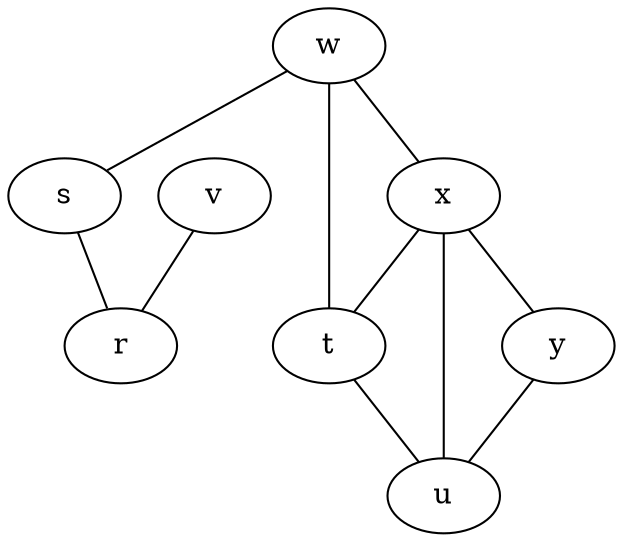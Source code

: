Graph {
r  [label="r"];
s  [label="s"];
t  [label="t"];
u  [label="u"];
v  [label="v"];
w  [label="w"];
x  [label="x"];
y  [label="y"];
w--s[label="", penwidth=1];
w--t[label="", penwidth=1];
w--x[label="", penwidth=1];
x--t[label="", penwidth=1];
x--u[label="", penwidth=1];
x--y[label="", penwidth=1];
t--u[label="", penwidth=1];
y--u[label="", penwidth=1];
s--r[label="", penwidth=1];
v--r[label="", penwidth=1];
}
